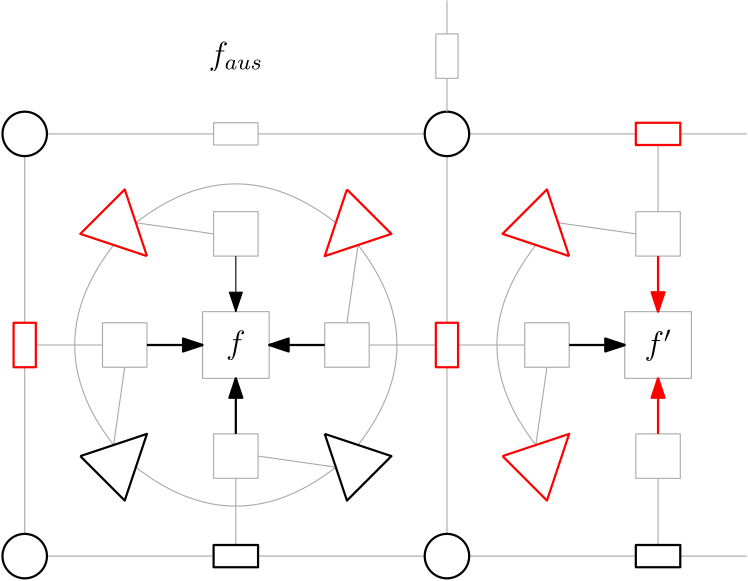 <?xml version="1.0"?>
<!DOCTYPE ipe SYSTEM "ipe.dtd">
<ipe version="70206" creator="Ipe 7.2.7">
<info created="D:20190625134958" modified="D:20190625141513"/>
<ipestyle name="basic">
<symbol name="arrow/arc(spx)">
<path stroke="sym-stroke" fill="sym-stroke" pen="sym-pen">
0 0 m
-1 0.333 l
-1 -0.333 l
h
</path>
</symbol>
<symbol name="arrow/farc(spx)">
<path stroke="sym-stroke" fill="white" pen="sym-pen">
0 0 m
-1 0.333 l
-1 -0.333 l
h
</path>
</symbol>
<symbol name="arrow/ptarc(spx)">
<path stroke="sym-stroke" fill="sym-stroke" pen="sym-pen">
0 0 m
-1 0.333 l
-0.8 0 l
-1 -0.333 l
h
</path>
</symbol>
<symbol name="arrow/fptarc(spx)">
<path stroke="sym-stroke" fill="white" pen="sym-pen">
0 0 m
-1 0.333 l
-0.8 0 l
-1 -0.333 l
h
</path>
</symbol>
<symbol name="mark/circle(sx)" transformations="translations">
<path fill="sym-stroke">
0.6 0 0 0.6 0 0 e
0.4 0 0 0.4 0 0 e
</path>
</symbol>
<symbol name="mark/disk(sx)" transformations="translations">
<path fill="sym-stroke">
0.6 0 0 0.6 0 0 e
</path>
</symbol>
<symbol name="mark/fdisk(sfx)" transformations="translations">
<group>
<path fill="sym-fill">
0.5 0 0 0.5 0 0 e
</path>
<path fill="sym-stroke" fillrule="eofill">
0.6 0 0 0.6 0 0 e
0.4 0 0 0.4 0 0 e
</path>
</group>
</symbol>
<symbol name="mark/box(sx)" transformations="translations">
<path fill="sym-stroke" fillrule="eofill">
-0.6 -0.6 m
0.6 -0.6 l
0.6 0.6 l
-0.6 0.6 l
h
-0.4 -0.4 m
0.4 -0.4 l
0.4 0.4 l
-0.4 0.4 l
h
</path>
</symbol>
<symbol name="mark/square(sx)" transformations="translations">
<path fill="sym-stroke">
-0.6 -0.6 m
0.6 -0.6 l
0.6 0.6 l
-0.6 0.6 l
h
</path>
</symbol>
<symbol name="mark/fsquare(sfx)" transformations="translations">
<group>
<path fill="sym-fill">
-0.5 -0.5 m
0.5 -0.5 l
0.5 0.5 l
-0.5 0.5 l
h
</path>
<path fill="sym-stroke" fillrule="eofill">
-0.6 -0.6 m
0.6 -0.6 l
0.6 0.6 l
-0.6 0.6 l
h
-0.4 -0.4 m
0.4 -0.4 l
0.4 0.4 l
-0.4 0.4 l
h
</path>
</group>
</symbol>
<symbol name="mark/cross(sx)" transformations="translations">
<group>
<path fill="sym-stroke">
-0.43 -0.57 m
0.57 0.43 l
0.43 0.57 l
-0.57 -0.43 l
h
</path>
<path fill="sym-stroke">
-0.43 0.57 m
0.57 -0.43 l
0.43 -0.57 l
-0.57 0.43 l
h
</path>
</group>
</symbol>
<symbol name="arrow/fnormal(spx)">
<path stroke="sym-stroke" fill="white" pen="sym-pen">
0 0 m
-1 0.333 l
-1 -0.333 l
h
</path>
</symbol>
<symbol name="arrow/pointed(spx)">
<path stroke="sym-stroke" fill="sym-stroke" pen="sym-pen">
0 0 m
-1 0.333 l
-0.8 0 l
-1 -0.333 l
h
</path>
</symbol>
<symbol name="arrow/fpointed(spx)">
<path stroke="sym-stroke" fill="white" pen="sym-pen">
0 0 m
-1 0.333 l
-0.8 0 l
-1 -0.333 l
h
</path>
</symbol>
<symbol name="arrow/linear(spx)">
<path stroke="sym-stroke" pen="sym-pen">
-1 0.333 m
0 0 l
-1 -0.333 l
</path>
</symbol>
<symbol name="arrow/fdouble(spx)">
<path stroke="sym-stroke" fill="white" pen="sym-pen">
0 0 m
-1 0.333 l
-1 -0.333 l
h
-1 0 m
-2 0.333 l
-2 -0.333 l
h
</path>
</symbol>
<symbol name="arrow/double(spx)">
<path stroke="sym-stroke" fill="sym-stroke" pen="sym-pen">
0 0 m
-1 0.333 l
-1 -0.333 l
h
-1 0 m
-2 0.333 l
-2 -0.333 l
h
</path>
</symbol>
<pen name="heavier" value="0.8"/>
<pen name="fat" value="1.2"/>
<pen name="ultrafat" value="2"/>
<symbolsize name="large" value="5"/>
<symbolsize name="small" value="2"/>
<symbolsize name="tiny" value="1.1"/>
<arrowsize name="large" value="10"/>
<arrowsize name="small" value="5"/>
<arrowsize name="tiny" value="3"/>
<color name="red" value="1 0 0"/>
<color name="green" value="0 1 0"/>
<color name="blue" value="0 0 1"/>
<color name="yellow" value="1 1 0"/>
<color name="orange" value="1 0.647 0"/>
<color name="gold" value="1 0.843 0"/>
<color name="purple" value="0.627 0.125 0.941"/>
<color name="gray" value="0.745"/>
<color name="brown" value="0.647 0.165 0.165"/>
<color name="navy" value="0 0 0.502"/>
<color name="pink" value="1 0.753 0.796"/>
<color name="seagreen" value="0.18 0.545 0.341"/>
<color name="turquoise" value="0.251 0.878 0.816"/>
<color name="violet" value="0.933 0.51 0.933"/>
<color name="darkblue" value="0 0 0.545"/>
<color name="darkcyan" value="0 0.545 0.545"/>
<color name="darkgray" value="0.663"/>
<color name="darkgreen" value="0 0.392 0"/>
<color name="darkmagenta" value="0.545 0 0.545"/>
<color name="darkorange" value="1 0.549 0"/>
<color name="darkred" value="0.545 0 0"/>
<color name="lightblue" value="0.678 0.847 0.902"/>
<color name="lightcyan" value="0.878 1 1"/>
<color name="lightgray" value="0.827"/>
<color name="lightgreen" value="0.565 0.933 0.565"/>
<color name="lightyellow" value="1 1 0.878"/>
<dashstyle name="dashed" value="[4] 0"/>
<dashstyle name="dotted" value="[1 3] 0"/>
<dashstyle name="dash dotted" value="[4 2 1 2] 0"/>
<dashstyle name="dash dot dotted" value="[4 2 1 2 1 2] 0"/>
<textsize name="large" value="\large"/>
<textsize name="Large" value="\Large"/>
<textsize name="LARGE" value="\LARGE"/>
<textsize name="huge" value="\huge"/>
<textsize name="Huge" value="\Huge"/>
<textsize name="small" value="\small"/>
<textsize name="footnote" value="\footnotesize"/>
<textsize name="tiny" value="\tiny"/>
<textstyle name="center" begin="\begin{center}" end="\end{center}"/>
<textstyle name="itemize" begin="\begin{itemize}" end="\end{itemize}"/>
<textstyle name="item" begin="\begin{itemize}\item{}" end="\end{itemize}"/>
<gridsize name="4 pts" value="4"/>
<gridsize name="8 pts (~3 mm)" value="8"/>
<gridsize name="16 pts (~6 mm)" value="16"/>
<gridsize name="32 pts (~12 mm)" value="32"/>
<gridsize name="10 pts (~3.5 mm)" value="10"/>
<gridsize name="20 pts (~7 mm)" value="20"/>
<gridsize name="14 pts (~5 mm)" value="14"/>
<gridsize name="28 pts (~10 mm)" value="28"/>
<gridsize name="56 pts (~20 mm)" value="56"/>
<anglesize name="90 deg" value="90"/>
<anglesize name="60 deg" value="60"/>
<anglesize name="45 deg" value="45"/>
<anglesize name="30 deg" value="30"/>
<anglesize name="22.5 deg" value="22.5"/>
<opacity name="10%" value="0.1"/>
<opacity name="30%" value="0.3"/>
<opacity name="50%" value="0.5"/>
<opacity name="75%" value="0.75"/>
<tiling name="falling" angle="-60" step="4" width="1"/>
<tiling name="rising" angle="30" step="4" width="1"/>
</ipestyle>
<page>
<layer name="alpha"/>
<view layers="alpha" active="alpha"/>
<path layer="alpha" matrix="1 0 0 1 228 12" stroke="darkgray">
188 692 m
188 668 l
212 668 l
212 692 l
h
</path>
<path matrix="1 0 0 1 228 12" stroke="darkgray">
192 728 m
192 712 l
208 712 l
208 728 l
h
</path>
<path matrix="1 0 0 1 228 12" stroke="darkgray">
152 688 m
152 672 l
168 672 l
168 688 l
h
</path>
<path matrix="1 0 0 1 228 12" stroke="darkgray">
192 648 m
192 632 l
208 632 l
208 648 l
h
</path>
<path matrix="1 0 0 1 228 12" stroke="darkgray">
192 604 m
132 604 l
</path>
<path matrix="1 0 0 1 228 12" stroke="darkgray">
132 756 m
192 756 l
</path>
<path matrix="1 0 0 1 228 12" stroke="darkgray">
164 724 m
192 720 l
</path>
<path matrix="1 0 0 1 228 12" stroke="darkgray">
200 752 m
200 728 l
</path>
<path matrix="1 0 0 1 228 12" stroke="darkgray">
128 680 m
152 680 l
</path>
<path matrix="1 0 0 1 228 12" stroke="darkgray">
156 644 m
160 672 l
</path>
<path matrix="1 0 0 1 228 12" stroke="darkgray">
200 608 m
200 632 l
</path>
<path matrix="1 0 0 1 228 12" stroke="darkgray">
156 644 m
128 680
156 716 c
</path>
<path matrix="1 0 0 1 228 12" stroke="red" pen="heavier" arrow="normal/normal">
200 712 m
200 692 l
</path>
<path matrix="1 0 0 1 228 12" stroke="black" pen="heavier" arrow="normal/normal">
168 680 m
188 680 l
</path>
<path matrix="1 0 0 1 228 12" stroke="red" pen="heavier" arrow="normal/normal">
200 648 m
200 668 l
</path>
<path matrix="1 0 0 1 228 12" stroke="red" pen="heavier">
168 712 m
144 720 l
160 736 l
168 712 l
</path>
<path matrix="1 0 0 1 228 12" stroke="red" pen="heavier">
144 640 m
160 624 l
168 648 l
144 640 l
</path>
<text matrix="1 0 0 1 320 0" transformations="translations" pos="108 692" stroke="black" type="label" width="9.842" height="8.771" depth="2.32" halign="center" valign="center" size="large" style="math">f&apos;</text>
<path matrix="1 0 0 1 212 0" stroke="darkgray">
248 768 m
224 768 l
248 768 l
</path>
<path matrix="1 0 0 1 212 0" stroke="darkgray">
248 616 m
224 616 l
</path>
<path matrix="1 0 0 1 212 0" stroke="red" pen="heavier">
208 772 m
208 764 l
224 764 l
224 772 l
h
</path>
<path matrix="1 0 0 1 212 0" stroke="black" pen="heavier">
208 620 m
208 612 l
224 612 l
224 620 l
h
</path>
<path matrix="1 0 0 1 76 12" stroke="darkgray">
188 692 m
188 668 l
212 668 l
212 692 l
h
</path>
<path matrix="1 0 0 1 76 12" stroke="darkgray">
192 728 m
192 712 l
208 712 l
208 728 l
h
</path>
<path matrix="1 0 0 1 76 12" stroke="darkgray">
152 688 m
152 672 l
168 672 l
168 688 l
h
</path>
<path matrix="1 0 0 1 76 12" stroke="darkgray">
232 688 m
232 672 l
248 672 l
248 688 l
h
</path>
<path matrix="1 0 0 1 76 12" stroke="darkgray">
192 648 m
192 632 l
208 632 l
208 648 l
h
</path>
<path matrix="1 0 0 1 76 12" stroke="darkgray">
276 748 m
276 688 l
</path>
<path matrix="1 0 0 1 76 12" stroke="darkgray">
276 672 m
276 612 l
</path>
<path matrix="1 0 0 1 76 12" stroke="darkgray">
268 604 m
208 604 l
</path>
<path matrix="1 0 0 1 76 12" stroke="darkgray">
192 604 m
132 604 l
</path>
<path matrix="1 0 0 1 76 12" stroke="darkgray">
124 612 m
124 672 l
</path>
<path matrix="1 0 0 1 76 12" stroke="darkgray">
124 688 m
124 748 l
</path>
<path matrix="1 0 0 1 76 12" stroke="darkgray">
132 756 m
192 756 l
</path>
<path matrix="1 0 0 1 76 12" stroke="darkgray">
208 756 m
268 756 l
</path>
<path matrix="1 0 0 1 76 12" stroke="darkgray">
244 716 m
240 688 l
</path>
<path matrix="1 0 0 1 76 12" stroke="darkgray">
164 724 m
192 720 l
</path>
<path matrix="1 0 0 1 76 12" stroke="darkgray">
236 636 m
208 640 l
</path>
<path matrix="1 0 0 1 76 12" stroke="darkgray">
128 680 m
152 680 l
</path>
<path matrix="1 0 0 1 76 12" stroke="darkgray">
156 644 m
160 672 l
</path>
<path matrix="1 0 0 1 76 12" stroke="darkgray">
200 608 m
200 632 l
</path>
<path matrix="1 0 0 1 76 12" stroke="darkgray">
272 680 m
248 680 l
</path>
<path matrix="1 0 0 1 76 12" stroke="darkgray">
156 644 m
128 680
156 716 c
</path>
<path matrix="1 0 0 1 76 12" stroke="darkgray">
164 724 m
200 752
236 724 c
</path>
<path matrix="1 0 0 1 76 12" stroke="darkgray">
244 716 m
272 680
244 644 c
</path>
<path matrix="1 0 0 1 76 12" stroke="darkgray">
236 636 m
200 608
164 636 c
</path>
<path matrix="1 0 0 1 76 12" stroke="darkgray">
192 760 m
192 752 l
208 752 l
208 760 l
h
</path>
<path matrix="1 0 0 1 76 12" stroke="red" pen="heavier">
120 688 m
120 672 l
128 672 l
128 688 l
h
</path>
<path matrix="1 0 0 1 76 12" stroke="red" pen="heavier">
272 688 m
272 672 l
280 672 l
280 688 l
h
</path>
<path matrix="1 0 0 1 76 12" stroke="black" pen="heavier">
192 608 m
192 600 l
208 600 l
208 608 l
h
</path>
<path matrix="1 0 0 1 76 12" stroke="black" arrow="normal/normal">
200 712 m
200 692 l
</path>
<path matrix="1 0 0 1 76 12" stroke="black" pen="heavier" arrow="normal/normal">
168 680 m
188 680 l
</path>
<path matrix="1 0 0 1 76 12" stroke="black" pen="heavier" arrow="normal/normal">
232 680 m
212 680 l
</path>
<path matrix="1 0 0 1 76 12" stroke="black" pen="heavier" arrow="normal/normal">
200 648 m
200 668 l
</path>
<path matrix="1 0 0 1 76 12" stroke="red" pen="heavier">
168 712 m
144 720 l
160 736 l
168 712 l
</path>
<path matrix="1 0 0 1 76 12" stroke="red" pen="heavier">
240 736 m
256 720 l
232 712 l
240 736 l
</path>
<path matrix="1 0 0 1 76 12" stroke="black" pen="heavier">
232 648 m
240 624 l
256 640 l
232 648 l
</path>
<path matrix="1 0 0 1 76 12" stroke="black" pen="heavier">
144 640 m
160 624 l
168 648 l
144 640 l
</path>
<path matrix="1 0 0 1 76 12" stroke="black" pen="heavier">
8 0 0 8 276 604 e
</path>
<path matrix="1 0 0 1 76 12" stroke="black" pen="heavier">
8 0 0 8 124 604 e
</path>
<path matrix="1 0 0 1 76 12" stroke="black" pen="heavier">
8 0 0 8 124 756 e
</path>
<path matrix="1 0 0 1 76 12" stroke="black" pen="heavier">
8 0 0 8 276 756 e
</path>
<text matrix="1 0 0 1 168 0" transformations="translations" pos="108 692" stroke="black" type="label" width="7.046" height="8.307" depth="2.32" halign="center" valign="center" size="large" style="math">f</text>
<text matrix="1 0 0 1 168 104" transformations="translations" pos="108 692" stroke="black" type="label" width="19.585" height="8.307" depth="2.32" halign="center" valign="center" size="large" style="math">f_{aus}</text>
<path stroke="darkgray">
348 804 m
356 804 l
356 788 l
348 788 l
348 804 l
</path>
<path stroke="darkgray">
352 804 m
352 816 l
</path>
<path stroke="darkgray">
352 788 m
352 776 l
</path>
</page>
</ipe>
